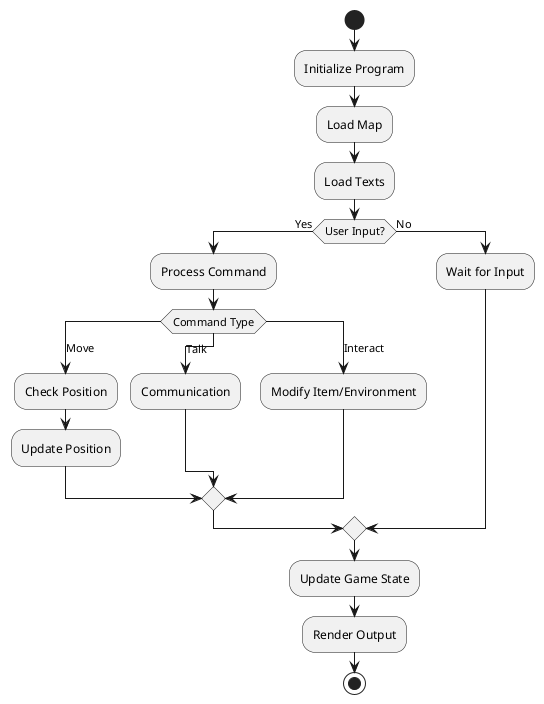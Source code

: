 @startuml
start

:Initialize Program;

:Load Map;
:Load Texts;

if (User Input?) then (Yes)
    :Process Command;
    switch (Command Type)
        case (Move)
            :Check Position;
            :Update Position;
        case (Talk)
            :Communication;
        case (Interact)
            :Modify Item/Environment;
    endswitch
else (No)
    :Wait for Input;
endif

:Update Game State;
:Render Output;

stop
@enduml